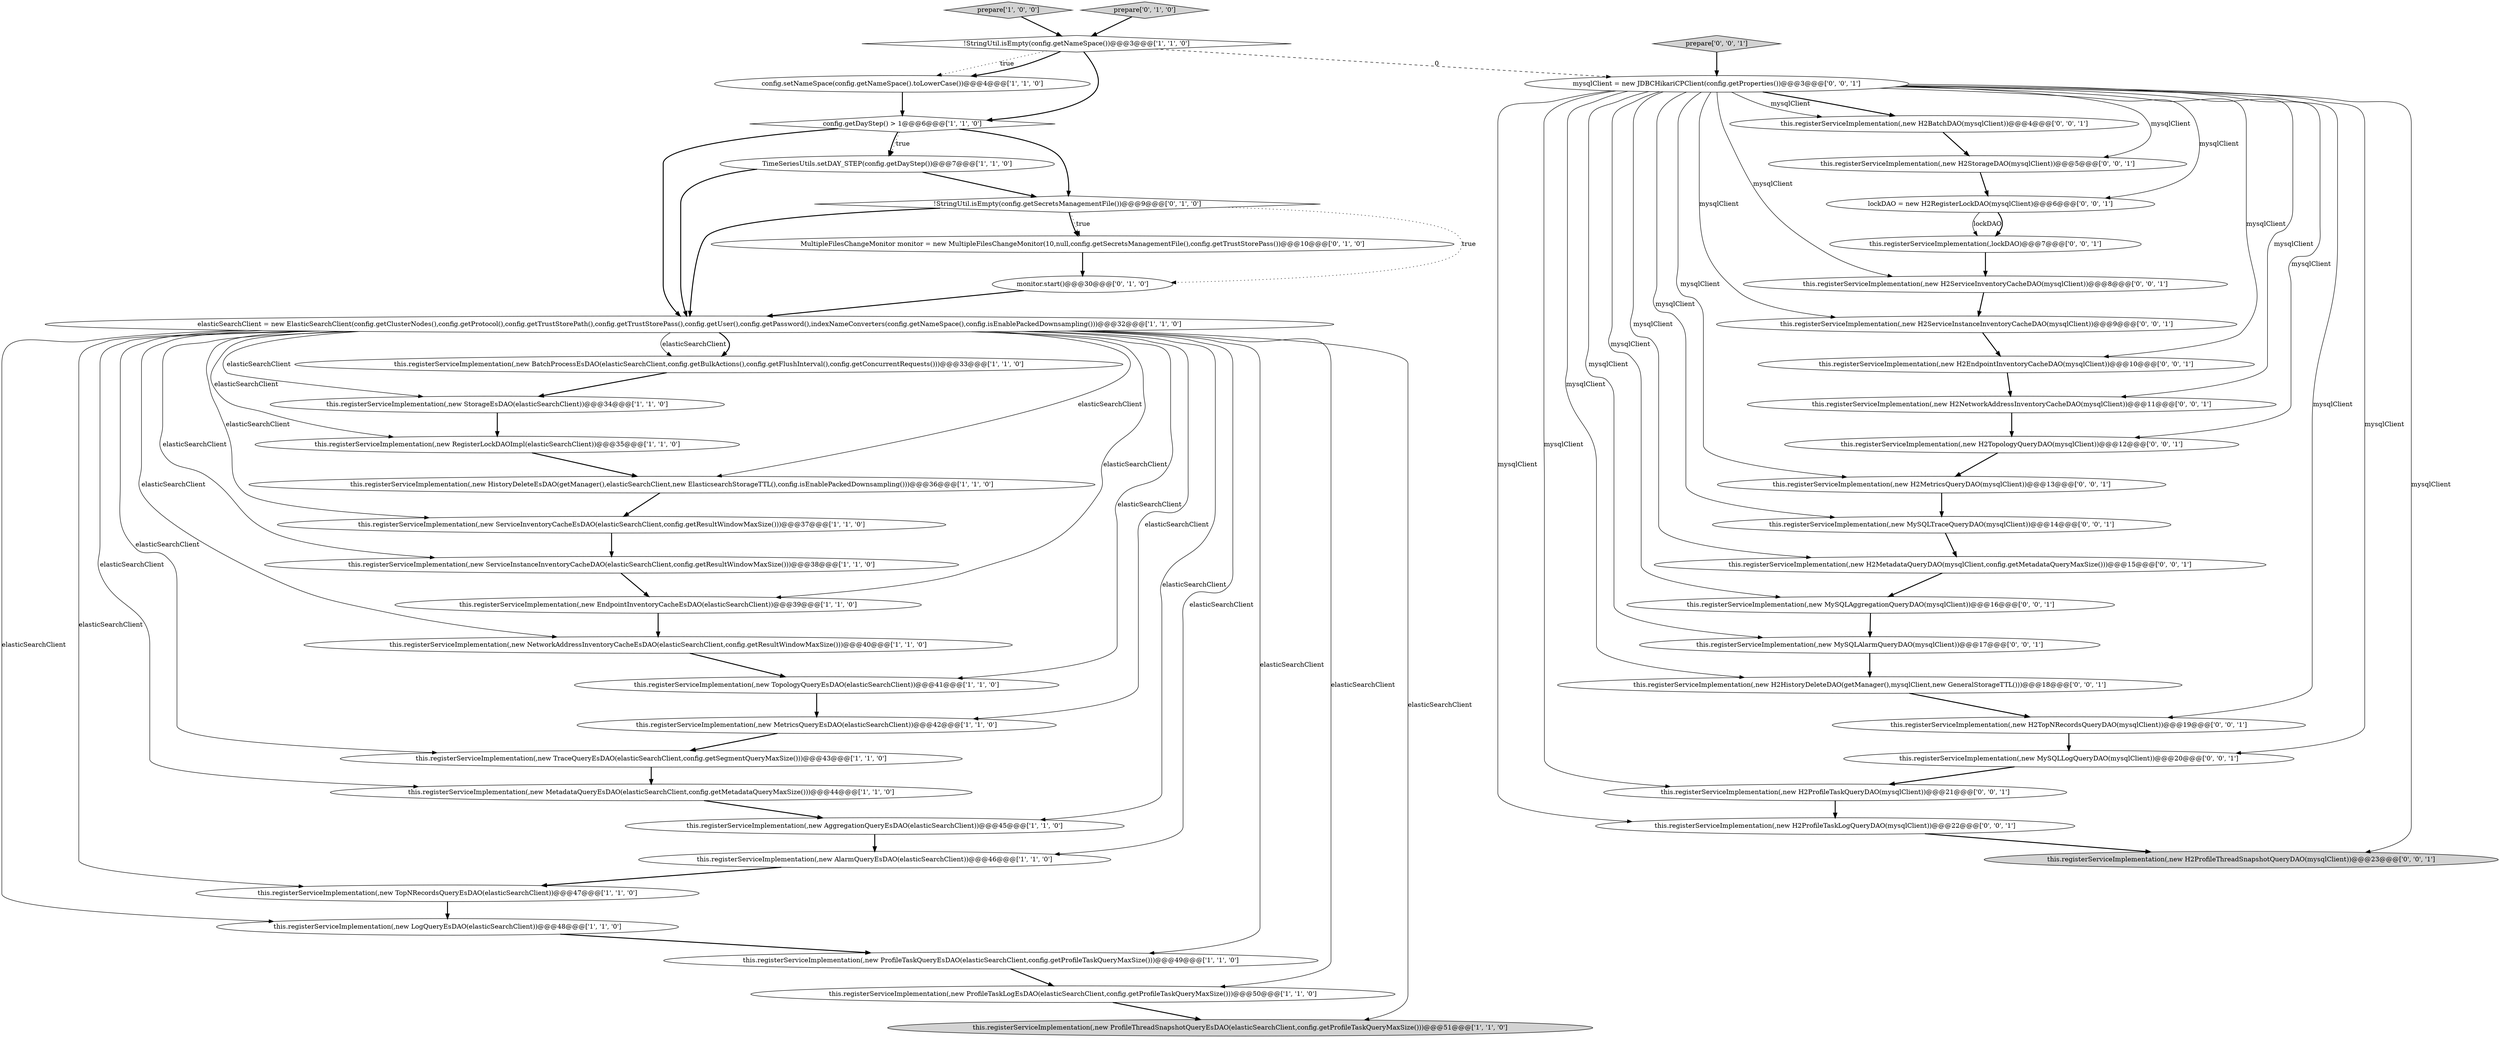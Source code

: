 digraph {
13 [style = filled, label = "TimeSeriesUtils.setDAY_STEP(config.getDayStep())@@@7@@@['1', '1', '0']", fillcolor = white, shape = ellipse image = "AAA0AAABBB1BBB"];
8 [style = filled, label = "this.registerServiceImplementation(,new LogQueryEsDAO(elasticSearchClient))@@@48@@@['1', '1', '0']", fillcolor = white, shape = ellipse image = "AAA0AAABBB1BBB"];
12 [style = filled, label = "config.setNameSpace(config.getNameSpace().toLowerCase())@@@4@@@['1', '1', '0']", fillcolor = white, shape = ellipse image = "AAA0AAABBB1BBB"];
26 [style = filled, label = "MultipleFilesChangeMonitor monitor = new MultipleFilesChangeMonitor(10,null,config.getSecretsManagementFile(),config.getTrustStorePass())@@@10@@@['0', '1', '0']", fillcolor = white, shape = ellipse image = "AAA1AAABBB2BBB"];
38 [style = filled, label = "this.registerServiceImplementation(,new H2ServiceInventoryCacheDAO(mysqlClient))@@@8@@@['0', '0', '1']", fillcolor = white, shape = ellipse image = "AAA0AAABBB3BBB"];
29 [style = filled, label = "this.registerServiceImplementation(,new H2NetworkAddressInventoryCacheDAO(mysqlClient))@@@11@@@['0', '0', '1']", fillcolor = white, shape = ellipse image = "AAA0AAABBB3BBB"];
15 [style = filled, label = "this.registerServiceImplementation(,new TopologyQueryEsDAO(elasticSearchClient))@@@41@@@['1', '1', '0']", fillcolor = white, shape = ellipse image = "AAA0AAABBB1BBB"];
19 [style = filled, label = "this.registerServiceImplementation(,new BatchProcessEsDAO(elasticSearchClient,config.getBulkActions(),config.getFlushInterval(),config.getConcurrentRequests()))@@@33@@@['1', '1', '0']", fillcolor = white, shape = ellipse image = "AAA0AAABBB1BBB"];
18 [style = filled, label = "this.registerServiceImplementation(,new AggregationQueryEsDAO(elasticSearchClient))@@@45@@@['1', '1', '0']", fillcolor = white, shape = ellipse image = "AAA0AAABBB1BBB"];
47 [style = filled, label = "this.registerServiceImplementation(,new H2TopologyQueryDAO(mysqlClient))@@@12@@@['0', '0', '1']", fillcolor = white, shape = ellipse image = "AAA0AAABBB3BBB"];
48 [style = filled, label = "this.registerServiceImplementation(,new H2MetadataQueryDAO(mysqlClient,config.getMetadataQueryMaxSize()))@@@15@@@['0', '0', '1']", fillcolor = white, shape = ellipse image = "AAA0AAABBB3BBB"];
46 [style = filled, label = "this.registerServiceImplementation(,new H2MetricsQueryDAO(mysqlClient))@@@13@@@['0', '0', '1']", fillcolor = white, shape = ellipse image = "AAA0AAABBB3BBB"];
34 [style = filled, label = "this.registerServiceImplementation(,new MySQLAlarmQueryDAO(mysqlClient))@@@17@@@['0', '0', '1']", fillcolor = white, shape = ellipse image = "AAA0AAABBB3BBB"];
30 [style = filled, label = "this.registerServiceImplementation(,new H2TopNRecordsQueryDAO(mysqlClient))@@@19@@@['0', '0', '1']", fillcolor = white, shape = ellipse image = "AAA0AAABBB3BBB"];
14 [style = filled, label = "config.getDayStep() > 1@@@6@@@['1', '1', '0']", fillcolor = white, shape = diamond image = "AAA0AAABBB1BBB"];
6 [style = filled, label = "this.registerServiceImplementation(,new RegisterLockDAOImpl(elasticSearchClient))@@@35@@@['1', '1', '0']", fillcolor = white, shape = ellipse image = "AAA0AAABBB1BBB"];
1 [style = filled, label = "elasticSearchClient = new ElasticSearchClient(config.getClusterNodes(),config.getProtocol(),config.getTrustStorePath(),config.getTrustStorePass(),config.getUser(),config.getPassword(),indexNameConverters(config.getNameSpace(),config.isEnablePackedDownsampling()))@@@32@@@['1', '1', '0']", fillcolor = white, shape = ellipse image = "AAA0AAABBB1BBB"];
33 [style = filled, label = "prepare['0', '0', '1']", fillcolor = lightgray, shape = diamond image = "AAA0AAABBB3BBB"];
10 [style = filled, label = "this.registerServiceImplementation(,new ProfileThreadSnapshotQueryEsDAO(elasticSearchClient,config.getProfileTaskQueryMaxSize()))@@@51@@@['1', '1', '0']", fillcolor = lightgray, shape = ellipse image = "AAA0AAABBB1BBB"];
21 [style = filled, label = "this.registerServiceImplementation(,new ServiceInventoryCacheEsDAO(elasticSearchClient,config.getResultWindowMaxSize()))@@@37@@@['1', '1', '0']", fillcolor = white, shape = ellipse image = "AAA0AAABBB1BBB"];
37 [style = filled, label = "this.registerServiceImplementation(,new MySQLLogQueryDAO(mysqlClient))@@@20@@@['0', '0', '1']", fillcolor = white, shape = ellipse image = "AAA0AAABBB3BBB"];
36 [style = filled, label = "this.registerServiceImplementation(,new H2ProfileThreadSnapshotQueryDAO(mysqlClient))@@@23@@@['0', '0', '1']", fillcolor = lightgray, shape = ellipse image = "AAA0AAABBB3BBB"];
0 [style = filled, label = "this.registerServiceImplementation(,new StorageEsDAO(elasticSearchClient))@@@34@@@['1', '1', '0']", fillcolor = white, shape = ellipse image = "AAA0AAABBB1BBB"];
20 [style = filled, label = "this.registerServiceImplementation(,new NetworkAddressInventoryCacheEsDAO(elasticSearchClient,config.getResultWindowMaxSize()))@@@40@@@['1', '1', '0']", fillcolor = white, shape = ellipse image = "AAA0AAABBB1BBB"];
25 [style = filled, label = "monitor.start()@@@30@@@['0', '1', '0']", fillcolor = white, shape = ellipse image = "AAA1AAABBB2BBB"];
45 [style = filled, label = "this.registerServiceImplementation(,new MySQLTraceQueryDAO(mysqlClient))@@@14@@@['0', '0', '1']", fillcolor = white, shape = ellipse image = "AAA0AAABBB3BBB"];
17 [style = filled, label = "!StringUtil.isEmpty(config.getNameSpace())@@@3@@@['1', '1', '0']", fillcolor = white, shape = diamond image = "AAA0AAABBB1BBB"];
24 [style = filled, label = "prepare['1', '0', '0']", fillcolor = lightgray, shape = diamond image = "AAA0AAABBB1BBB"];
49 [style = filled, label = "this.registerServiceImplementation(,new H2HistoryDeleteDAO(getManager(),mysqlClient,new GeneralStorageTTL()))@@@18@@@['0', '0', '1']", fillcolor = white, shape = ellipse image = "AAA0AAABBB3BBB"];
41 [style = filled, label = "lockDAO = new H2RegisterLockDAO(mysqlClient)@@@6@@@['0', '0', '1']", fillcolor = white, shape = ellipse image = "AAA0AAABBB3BBB"];
43 [style = filled, label = "this.registerServiceImplementation(,new H2ServiceInstanceInventoryCacheDAO(mysqlClient))@@@9@@@['0', '0', '1']", fillcolor = white, shape = ellipse image = "AAA0AAABBB3BBB"];
35 [style = filled, label = "this.registerServiceImplementation(,new MySQLAggregationQueryDAO(mysqlClient))@@@16@@@['0', '0', '1']", fillcolor = white, shape = ellipse image = "AAA0AAABBB3BBB"];
22 [style = filled, label = "this.registerServiceImplementation(,new TraceQueryEsDAO(elasticSearchClient,config.getSegmentQueryMaxSize()))@@@43@@@['1', '1', '0']", fillcolor = white, shape = ellipse image = "AAA0AAABBB1BBB"];
16 [style = filled, label = "this.registerServiceImplementation(,new MetricsQueryEsDAO(elasticSearchClient))@@@42@@@['1', '1', '0']", fillcolor = white, shape = ellipse image = "AAA0AAABBB1BBB"];
9 [style = filled, label = "this.registerServiceImplementation(,new ProfileTaskLogEsDAO(elasticSearchClient,config.getProfileTaskQueryMaxSize()))@@@50@@@['1', '1', '0']", fillcolor = white, shape = ellipse image = "AAA0AAABBB1BBB"];
50 [style = filled, label = "this.registerServiceImplementation(,new H2ProfileTaskQueryDAO(mysqlClient))@@@21@@@['0', '0', '1']", fillcolor = white, shape = ellipse image = "AAA0AAABBB3BBB"];
39 [style = filled, label = "this.registerServiceImplementation(,new H2EndpointInventoryCacheDAO(mysqlClient))@@@10@@@['0', '0', '1']", fillcolor = white, shape = ellipse image = "AAA0AAABBB3BBB"];
3 [style = filled, label = "this.registerServiceImplementation(,new ServiceInstanceInventoryCacheDAO(elasticSearchClient,config.getResultWindowMaxSize()))@@@38@@@['1', '1', '0']", fillcolor = white, shape = ellipse image = "AAA0AAABBB1BBB"];
40 [style = filled, label = "this.registerServiceImplementation(,new H2StorageDAO(mysqlClient))@@@5@@@['0', '0', '1']", fillcolor = white, shape = ellipse image = "AAA0AAABBB3BBB"];
11 [style = filled, label = "this.registerServiceImplementation(,new ProfileTaskQueryEsDAO(elasticSearchClient,config.getProfileTaskQueryMaxSize()))@@@49@@@['1', '1', '0']", fillcolor = white, shape = ellipse image = "AAA0AAABBB1BBB"];
28 [style = filled, label = "!StringUtil.isEmpty(config.getSecretsManagementFile())@@@9@@@['0', '1', '0']", fillcolor = white, shape = diamond image = "AAA1AAABBB2BBB"];
44 [style = filled, label = "this.registerServiceImplementation(,new H2BatchDAO(mysqlClient))@@@4@@@['0', '0', '1']", fillcolor = white, shape = ellipse image = "AAA0AAABBB3BBB"];
2 [style = filled, label = "this.registerServiceImplementation(,new TopNRecordsQueryEsDAO(elasticSearchClient))@@@47@@@['1', '1', '0']", fillcolor = white, shape = ellipse image = "AAA0AAABBB1BBB"];
23 [style = filled, label = "this.registerServiceImplementation(,new MetadataQueryEsDAO(elasticSearchClient,config.getMetadataQueryMaxSize()))@@@44@@@['1', '1', '0']", fillcolor = white, shape = ellipse image = "AAA0AAABBB1BBB"];
7 [style = filled, label = "this.registerServiceImplementation(,new EndpointInventoryCacheEsDAO(elasticSearchClient))@@@39@@@['1', '1', '0']", fillcolor = white, shape = ellipse image = "AAA0AAABBB1BBB"];
27 [style = filled, label = "prepare['0', '1', '0']", fillcolor = lightgray, shape = diamond image = "AAA0AAABBB2BBB"];
42 [style = filled, label = "this.registerServiceImplementation(,lockDAO)@@@7@@@['0', '0', '1']", fillcolor = white, shape = ellipse image = "AAA0AAABBB3BBB"];
4 [style = filled, label = "this.registerServiceImplementation(,new HistoryDeleteEsDAO(getManager(),elasticSearchClient,new ElasticsearchStorageTTL(),config.isEnablePackedDownsampling()))@@@36@@@['1', '1', '0']", fillcolor = white, shape = ellipse image = "AAA0AAABBB1BBB"];
32 [style = filled, label = "this.registerServiceImplementation(,new H2ProfileTaskLogQueryDAO(mysqlClient))@@@22@@@['0', '0', '1']", fillcolor = white, shape = ellipse image = "AAA0AAABBB3BBB"];
31 [style = filled, label = "mysqlClient = new JDBCHikariCPClient(config.getProperties())@@@3@@@['0', '0', '1']", fillcolor = white, shape = ellipse image = "AAA0AAABBB3BBB"];
5 [style = filled, label = "this.registerServiceImplementation(,new AlarmQueryEsDAO(elasticSearchClient))@@@46@@@['1', '1', '0']", fillcolor = white, shape = ellipse image = "AAA0AAABBB1BBB"];
49->30 [style = bold, label=""];
21->3 [style = bold, label=""];
31->29 [style = solid, label="mysqlClient"];
1->10 [style = solid, label="elasticSearchClient"];
45->48 [style = bold, label=""];
1->7 [style = solid, label="elasticSearchClient"];
28->26 [style = bold, label=""];
1->2 [style = solid, label="elasticSearchClient"];
31->36 [style = solid, label="mysqlClient"];
34->49 [style = bold, label=""];
17->14 [style = bold, label=""];
19->0 [style = bold, label=""];
3->7 [style = bold, label=""];
1->20 [style = solid, label="elasticSearchClient"];
25->1 [style = bold, label=""];
43->39 [style = bold, label=""];
14->28 [style = bold, label=""];
26->25 [style = bold, label=""];
31->38 [style = solid, label="mysqlClient"];
31->46 [style = solid, label="mysqlClient"];
28->1 [style = bold, label=""];
1->15 [style = solid, label="elasticSearchClient"];
31->45 [style = solid, label="mysqlClient"];
15->16 [style = bold, label=""];
31->37 [style = solid, label="mysqlClient"];
1->22 [style = solid, label="elasticSearchClient"];
13->1 [style = bold, label=""];
35->34 [style = bold, label=""];
4->21 [style = bold, label=""];
1->16 [style = solid, label="elasticSearchClient"];
31->44 [style = bold, label=""];
1->8 [style = solid, label="elasticSearchClient"];
31->40 [style = solid, label="mysqlClient"];
50->32 [style = bold, label=""];
31->43 [style = solid, label="mysqlClient"];
1->3 [style = solid, label="elasticSearchClient"];
33->31 [style = bold, label=""];
28->26 [style = dotted, label="true"];
12->14 [style = bold, label=""];
20->15 [style = bold, label=""];
14->13 [style = bold, label=""];
1->21 [style = solid, label="elasticSearchClient"];
47->46 [style = bold, label=""];
13->28 [style = bold, label=""];
7->20 [style = bold, label=""];
38->43 [style = bold, label=""];
31->35 [style = solid, label="mysqlClient"];
46->45 [style = bold, label=""];
31->32 [style = solid, label="mysqlClient"];
28->25 [style = dotted, label="true"];
27->17 [style = bold, label=""];
23->18 [style = bold, label=""];
48->35 [style = bold, label=""];
1->6 [style = solid, label="elasticSearchClient"];
1->4 [style = solid, label="elasticSearchClient"];
1->11 [style = solid, label="elasticSearchClient"];
9->10 [style = bold, label=""];
0->6 [style = bold, label=""];
31->34 [style = solid, label="mysqlClient"];
44->40 [style = bold, label=""];
6->4 [style = bold, label=""];
24->17 [style = bold, label=""];
16->22 [style = bold, label=""];
2->8 [style = bold, label=""];
31->49 [style = solid, label="mysqlClient"];
29->47 [style = bold, label=""];
17->12 [style = dotted, label="true"];
14->13 [style = dotted, label="true"];
40->41 [style = bold, label=""];
31->39 [style = solid, label="mysqlClient"];
31->47 [style = solid, label="mysqlClient"];
39->29 [style = bold, label=""];
1->9 [style = solid, label="elasticSearchClient"];
1->23 [style = solid, label="elasticSearchClient"];
17->31 [style = dashed, label="0"];
5->2 [style = bold, label=""];
31->48 [style = solid, label="mysqlClient"];
31->30 [style = solid, label="mysqlClient"];
30->37 [style = bold, label=""];
41->42 [style = solid, label="lockDAO"];
18->5 [style = bold, label=""];
11->9 [style = bold, label=""];
17->12 [style = bold, label=""];
1->5 [style = solid, label="elasticSearchClient"];
42->38 [style = bold, label=""];
31->50 [style = solid, label="mysqlClient"];
14->1 [style = bold, label=""];
32->36 [style = bold, label=""];
37->50 [style = bold, label=""];
8->11 [style = bold, label=""];
31->44 [style = solid, label="mysqlClient"];
1->0 [style = solid, label="elasticSearchClient"];
31->41 [style = solid, label="mysqlClient"];
41->42 [style = bold, label=""];
1->19 [style = bold, label=""];
1->19 [style = solid, label="elasticSearchClient"];
22->23 [style = bold, label=""];
1->18 [style = solid, label="elasticSearchClient"];
}
